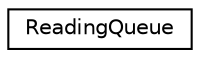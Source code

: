 digraph "Graphical Class Hierarchy"
{
 // LATEX_PDF_SIZE
  edge [fontname="Helvetica",fontsize="10",labelfontname="Helvetica",labelfontsize="10"];
  node [fontname="Helvetica",fontsize="10",shape=record];
  rankdir="LR";
  Node0 [label="ReadingQueue",height=0.2,width=0.4,color="black", fillcolor="white", style="filled",URL="$classReadingQueue.html",tooltip=" "];
}
